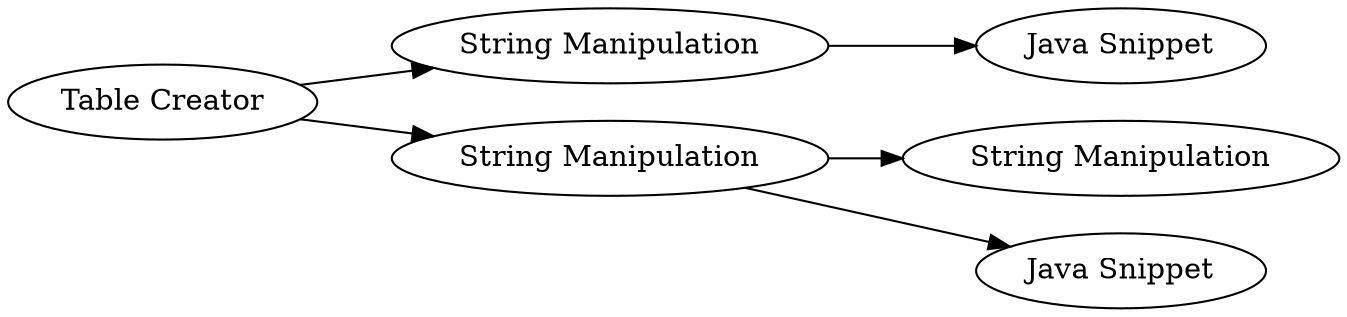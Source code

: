 digraph {
	41 -> 43
	45 -> 47
	45 -> 46
	44 -> 45
	44 -> 41
	43 [label="Java Snippet"]
	44 [label="Table Creator"]
	41 [label="String Manipulation"]
	46 [label="Java Snippet"]
	47 [label="String Manipulation"]
	45 [label="String Manipulation"]
	rankdir=LR
}
